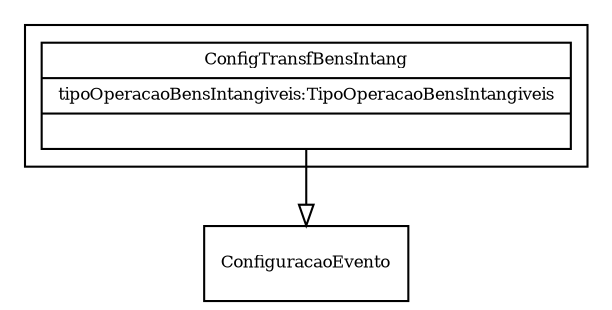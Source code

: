 digraph G{
fontname = "Times-Roman"
fontsize = 8

node [
        fontname = "Times-Roman"
        fontsize = 8
        shape = "record"
]

edge [
        fontname = "Times-Roman"
        fontsize = 8
]

subgraph clusterCONFIGURACAO_DE_TRANSFERENCIA_DE_BENS_INTANGIVEIS
{
ConfigTransfBensIntang [label = "{ConfigTransfBensIntang|tipoOperacaoBensIntangiveis:TipoOperacaoBensIntangiveis\l|\l}"]
}
edge [ arrowhead = "empty" headlabel = "" taillabel = ""] ConfigTransfBensIntang -> ConfiguracaoEvento
}
